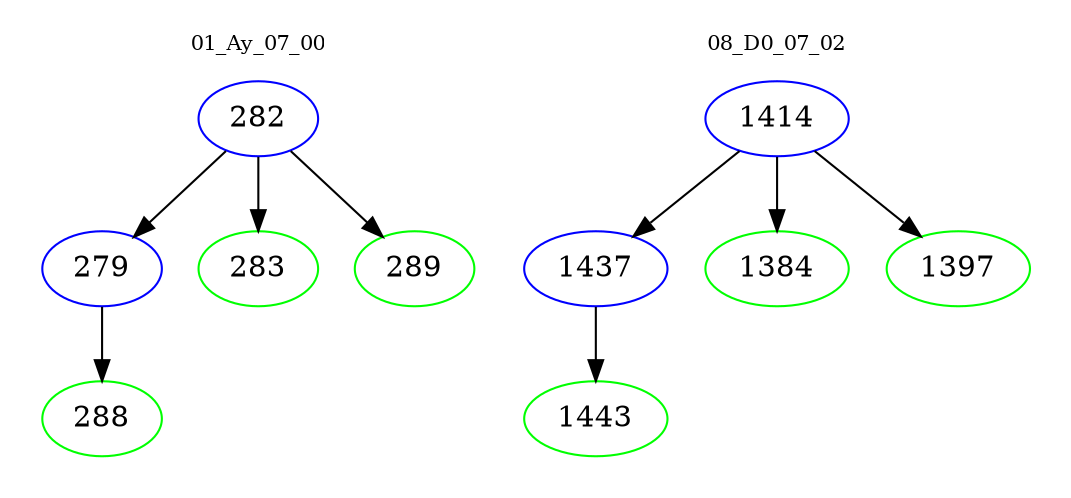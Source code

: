 digraph{
subgraph cluster_0 {
color = white
label = "01_Ay_07_00";
fontsize=10;
T0_282 [label="282", color="blue"]
T0_282 -> T0_279 [color="black"]
T0_279 [label="279", color="blue"]
T0_279 -> T0_288 [color="black"]
T0_288 [label="288", color="green"]
T0_282 -> T0_283 [color="black"]
T0_283 [label="283", color="green"]
T0_282 -> T0_289 [color="black"]
T0_289 [label="289", color="green"]
}
subgraph cluster_1 {
color = white
label = "08_D0_07_02";
fontsize=10;
T1_1414 [label="1414", color="blue"]
T1_1414 -> T1_1437 [color="black"]
T1_1437 [label="1437", color="blue"]
T1_1437 -> T1_1443 [color="black"]
T1_1443 [label="1443", color="green"]
T1_1414 -> T1_1384 [color="black"]
T1_1384 [label="1384", color="green"]
T1_1414 -> T1_1397 [color="black"]
T1_1397 [label="1397", color="green"]
}
}
